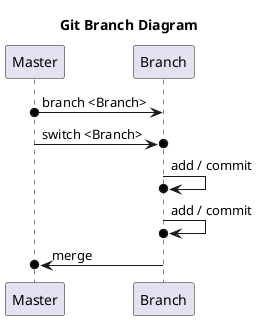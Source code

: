 @startuml
'https://plantuml.com/sequence-diagram

title "Git Branch Diagram"

participant Master
participant Branch

Master o-> Branch   : branch <Branch>
Master ->o Branch   : switch <Branch>
Branch ->o Branch   : add / commit
Branch ->o Branch   : add / commit
Branch ->o Master   : merge
@enduml